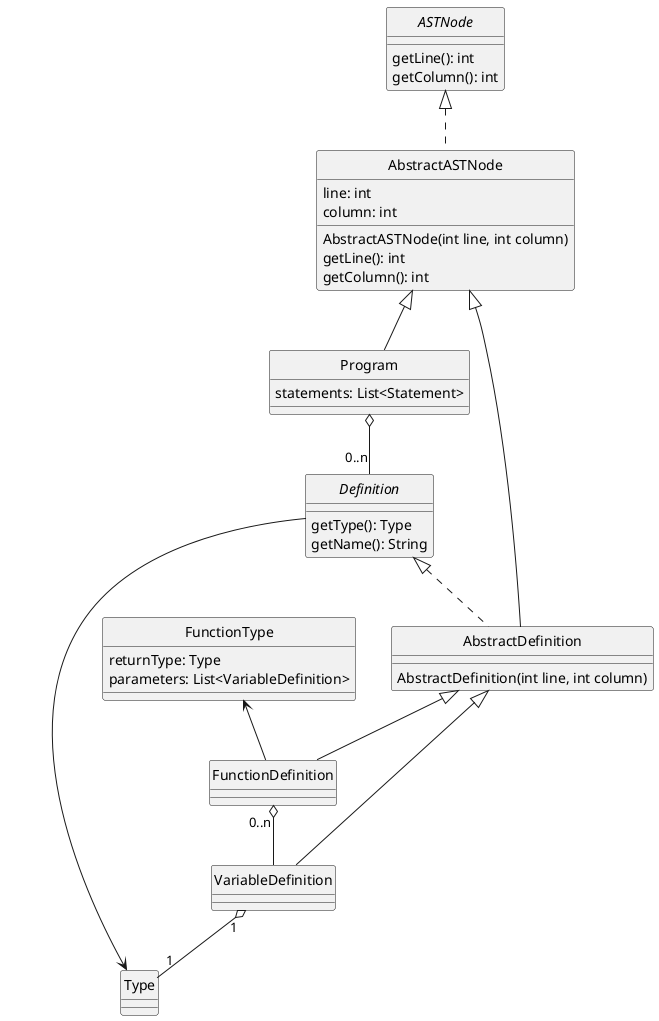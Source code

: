 @startuml Program
skinparam style strictuml
skinparam monochrome true


interface ASTNode {
    getLine(): int
    getColumn(): int
}

class AbstractASTNode {
    AbstractASTNode(int line, int column)
    getLine(): int
    getColumn(): int
    line: int
    column: int
}

class Program {
    statements: List<Statement>
}

interface Definition {
    getType(): Type
    getName(): String
}

class AbstractDefinition {
    AbstractDefinition(int line, int column)
}

class VariableDefinition
class FunctionDefinition
class Type

class FunctionType {
    returnType: Type
    parameters: List<VariableDefinition>
}

ASTNode <|.. AbstractASTNode

AbstractASTNode <|-- Program
AbstractASTNode <|-- AbstractDefinition

Definition <|.. AbstractDefinition

Program o-- "0..n" Definition

AbstractDefinition <|-- FunctionDefinition
AbstractDefinition <|-- VariableDefinition

Type <-- Definition

FunctionType <-- FunctionDefinition

VariableDefinition "1" o-- "1" Type

FunctionDefinition "0..n" o-- VariableDefinition

@enduml
